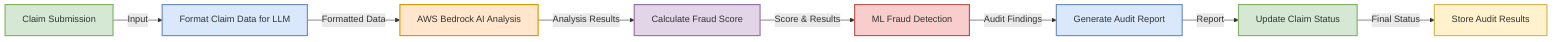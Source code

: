 graph LR
    A[Claim Submission] -->|Input| B[Format Claim Data for LLM]
    B -->|Formatted Data| C[AWS Bedrock AI Analysis]
    C -->|Analysis Results| D[Calculate Fraud Score]
    D -->|Score & Results| E[ML Fraud Detection]
    E -->|Audit Findings| F[Generate Audit Report]
    F -->|Report| G[Update Claim Status]
    G -->|Final Status| H[Store Audit Results]
    
    style A fill:#d5e8d4,stroke:#82b366,stroke-width:2px
    style B fill:#dae8fc,stroke:#6c8ebf,stroke-width:2px
    style C fill:#ffe6cc,stroke:#d79b00,stroke-width:2px
    style D fill:#e1d5e7,stroke:#9673a6,stroke-width:2px
    style E fill:#f8cecc,stroke:#b85450,stroke-width:2px
    style F fill:#dae8fc,stroke:#6c8ebf,stroke-width:2px
    style G fill:#d5e8d4,stroke:#82b366,stroke-width:2px
    style H fill:#fff2cc,stroke:#d6b656,stroke-width:2px